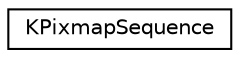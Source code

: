 digraph "Graphical Class Hierarchy"
{
  edge [fontname="Helvetica",fontsize="10",labelfontname="Helvetica",labelfontsize="10"];
  node [fontname="Helvetica",fontsize="10",shape=record];
  rankdir="LR";
  Node0 [label="KPixmapSequence",height=0.2,width=0.4,color="black", fillcolor="white", style="filled",URL="$classKPixmapSequence.html",tooltip="Loads and gives access to the frames of a typical multi-row pixmap as often used for spinners..."];
}
